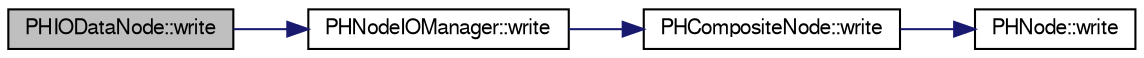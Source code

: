 digraph "PHIODataNode::write"
{
  bgcolor="transparent";
  edge [fontname="FreeSans",fontsize="10",labelfontname="FreeSans",labelfontsize="10"];
  node [fontname="FreeSans",fontsize="10",shape=record];
  rankdir="LR";
  Node1 [label="PHIODataNode::write",height=0.2,width=0.4,color="black", fillcolor="grey75", style="filled" fontcolor="black"];
  Node1 -> Node2 [color="midnightblue",fontsize="10",style="solid",fontname="FreeSans"];
  Node2 [label="PHNodeIOManager::write",height=0.2,width=0.4,color="black",URL="$d7/d4d/classPHNodeIOManager.html#a436c3a21a9c6ea54a33ffcc9f2480949"];
  Node2 -> Node3 [color="midnightblue",fontsize="10",style="solid",fontname="FreeSans"];
  Node3 [label="PHCompositeNode::write",height=0.2,width=0.4,color="black",URL="$d5/dca/classPHCompositeNode.html#a774f54eea4fcb26e8b98f537efc1c6d9"];
  Node3 -> Node4 [color="midnightblue",fontsize="10",style="solid",fontname="FreeSans"];
  Node4 [label="PHNode::write",height=0.2,width=0.4,color="black",URL="$dc/d82/classPHNode.html#a82ef8bef92f7d2cc470bccb042ab57cc"];
}
